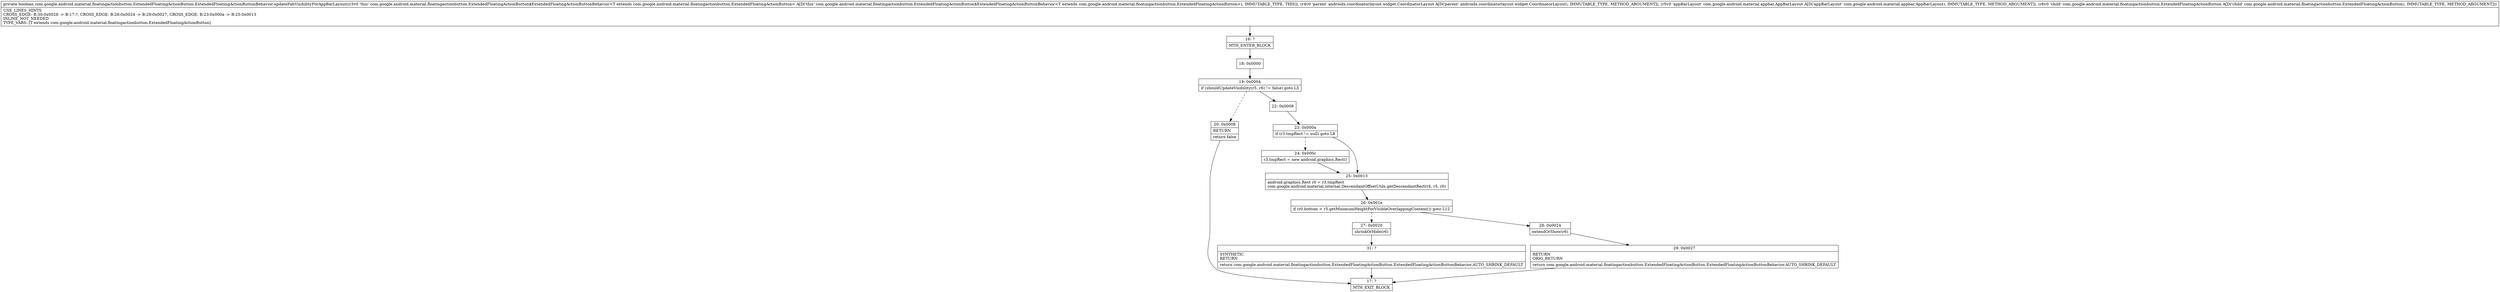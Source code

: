 digraph "CFG forcom.google.android.material.floatingactionbutton.ExtendedFloatingActionButton.ExtendedFloatingActionButtonBehavior.updateFabVisibilityForAppBarLayout(Landroidx\/coordinatorlayout\/widget\/CoordinatorLayout;Lcom\/google\/android\/material\/appbar\/AppBarLayout;Lcom\/google\/android\/material\/floatingactionbutton\/ExtendedFloatingActionButton;)Z" {
Node_16 [shape=record,label="{16\:\ ?|MTH_ENTER_BLOCK\l}"];
Node_18 [shape=record,label="{18\:\ 0x0000}"];
Node_19 [shape=record,label="{19\:\ 0x0004|if (shouldUpdateVisibility(r5, r6) != false) goto L5\l}"];
Node_20 [shape=record,label="{20\:\ 0x0006|RETURN\l|return false\l}"];
Node_17 [shape=record,label="{17\:\ ?|MTH_EXIT_BLOCK\l}"];
Node_22 [shape=record,label="{22\:\ 0x0008}"];
Node_23 [shape=record,label="{23\:\ 0x000a|if (r3.tmpRect != null) goto L8\l}"];
Node_24 [shape=record,label="{24\:\ 0x000c|r3.tmpRect = new android.graphics.Rect()\l}"];
Node_25 [shape=record,label="{25\:\ 0x0013|android.graphics.Rect r0 = r3.tmpRect\lcom.google.android.material.internal.DescendantOffsetUtils.getDescendantRect(r4, r5, r0)\l}"];
Node_26 [shape=record,label="{26\:\ 0x001e|if (r0.bottom \> r5.getMinimumHeightForVisibleOverlappingContent()) goto L12\l}"];
Node_27 [shape=record,label="{27\:\ 0x0020|shrinkOrHide(r6)\l}"];
Node_31 [shape=record,label="{31\:\ ?|SYNTHETIC\lRETURN\l|return com.google.android.material.floatingactionbutton.ExtendedFloatingActionButton.ExtendedFloatingActionButtonBehavior.AUTO_SHRINK_DEFAULT\l}"];
Node_28 [shape=record,label="{28\:\ 0x0024|extendOrShow(r6)\l}"];
Node_29 [shape=record,label="{29\:\ 0x0027|RETURN\lORIG_RETURN\l|return com.google.android.material.floatingactionbutton.ExtendedFloatingActionButton.ExtendedFloatingActionButtonBehavior.AUTO_SHRINK_DEFAULT\l}"];
MethodNode[shape=record,label="{private boolean com.google.android.material.floatingactionbutton.ExtendedFloatingActionButton.ExtendedFloatingActionButtonBehavior.updateFabVisibilityForAppBarLayout((r3v0 'this' com.google.android.material.floatingactionbutton.ExtendedFloatingActionButton$ExtendedFloatingActionButtonBehavior\<T extends com.google.android.material.floatingactionbutton.ExtendedFloatingActionButton\> A[D('this' com.google.android.material.floatingactionbutton.ExtendedFloatingActionButton$ExtendedFloatingActionButtonBehavior\<T extends com.google.android.material.floatingactionbutton.ExtendedFloatingActionButton\>), IMMUTABLE_TYPE, THIS]), (r4v0 'parent' androidx.coordinatorlayout.widget.CoordinatorLayout A[D('parent' androidx.coordinatorlayout.widget.CoordinatorLayout), IMMUTABLE_TYPE, METHOD_ARGUMENT]), (r5v0 'appBarLayout' com.google.android.material.appbar.AppBarLayout A[D('appBarLayout' com.google.android.material.appbar.AppBarLayout), IMMUTABLE_TYPE, METHOD_ARGUMENT]), (r6v0 'child' com.google.android.material.floatingactionbutton.ExtendedFloatingActionButton A[D('child' com.google.android.material.floatingactionbutton.ExtendedFloatingActionButton), IMMUTABLE_TYPE, METHOD_ARGUMENT]))  | USE_LINES_HINTS\lCROSS_EDGE: B:30:0x0028 \-\> B:17:?, CROSS_EDGE: B:28:0x0024 \-\> B:29:0x0027, CROSS_EDGE: B:23:0x000a \-\> B:25:0x0013\lINLINE_NOT_NEEDED\lTYPE_VARS: [T extends com.google.android.material.floatingactionbutton.ExtendedFloatingActionButton]\l}"];
MethodNode -> Node_16;Node_16 -> Node_18;
Node_18 -> Node_19;
Node_19 -> Node_20[style=dashed];
Node_19 -> Node_22;
Node_20 -> Node_17;
Node_22 -> Node_23;
Node_23 -> Node_24[style=dashed];
Node_23 -> Node_25;
Node_24 -> Node_25;
Node_25 -> Node_26;
Node_26 -> Node_27[style=dashed];
Node_26 -> Node_28;
Node_27 -> Node_31;
Node_31 -> Node_17;
Node_28 -> Node_29;
Node_29 -> Node_17;
}

